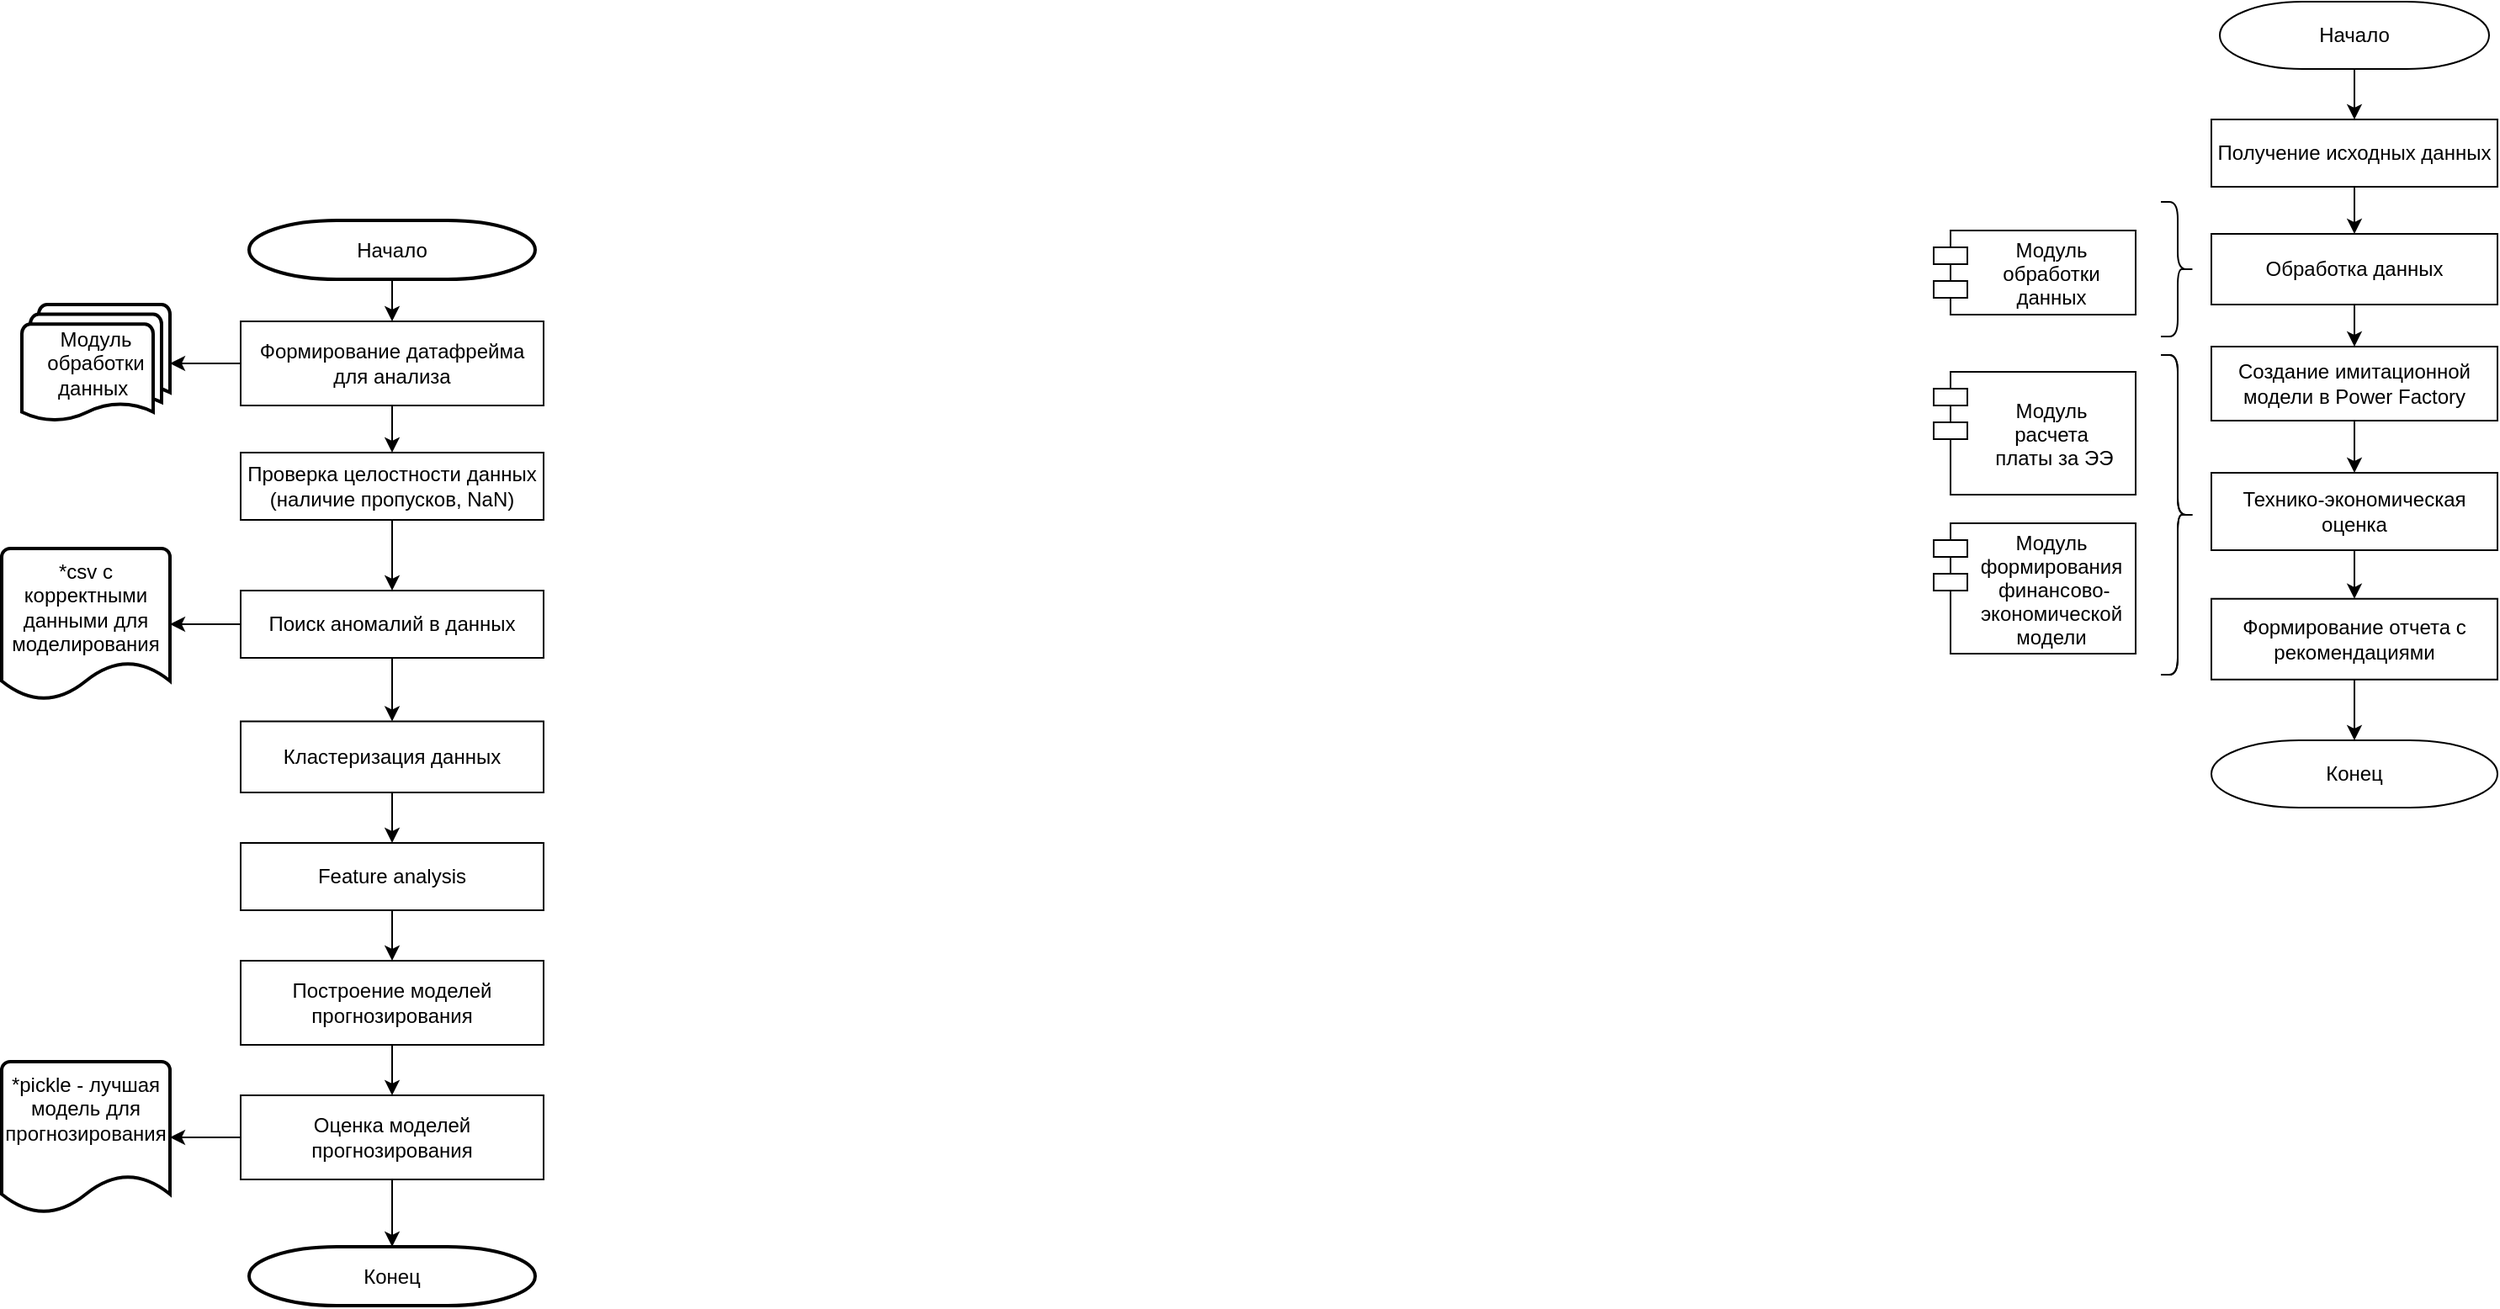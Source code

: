 <mxfile version="20.2.0" type="github" pages="2">
  <diagram id="bSEXWe7huGikY-fucAUu" name="Page-1">
    <mxGraphModel dx="903" dy="912" grid="1" gridSize="10" guides="1" tooltips="1" connect="1" arrows="1" fold="1" page="1" pageScale="1" pageWidth="827" pageHeight="1169" math="0" shadow="0">
      <root>
        <mxCell id="0" />
        <mxCell id="1" parent="0" />
        <mxCell id="b73eLgdvhU1wZWccT1lE-79" style="edgeStyle=orthogonalEdgeStyle;rounded=0;orthogonalLoop=1;jettySize=auto;html=1;entryX=0.5;entryY=0;entryDx=0;entryDy=0;" parent="1" source="CSsvvFtggRQ0JvxHW23I-3" target="CSsvvFtggRQ0JvxHW23I-4" edge="1">
          <mxGeometry relative="1" as="geometry" />
        </mxCell>
        <mxCell id="CSsvvFtggRQ0JvxHW23I-3" value="Проверка целостности данных (наличие пропусков, NaN)" style="rounded=0;whiteSpace=wrap;html=1;" parent="1" vertex="1">
          <mxGeometry x="969" y="288" width="180" height="40" as="geometry" />
        </mxCell>
        <mxCell id="b73eLgdvhU1wZWccT1lE-72" value="" style="edgeStyle=orthogonalEdgeStyle;rounded=0;orthogonalLoop=1;jettySize=auto;html=1;" parent="1" source="CSsvvFtggRQ0JvxHW23I-4" target="b73eLgdvhU1wZWccT1lE-8" edge="1">
          <mxGeometry relative="1" as="geometry" />
        </mxCell>
        <mxCell id="b73eLgdvhU1wZWccT1lE-80" style="edgeStyle=orthogonalEdgeStyle;rounded=0;orthogonalLoop=1;jettySize=auto;html=1;entryX=0.5;entryY=0;entryDx=0;entryDy=0;" parent="1" source="CSsvvFtggRQ0JvxHW23I-4" target="b73eLgdvhU1wZWccT1lE-4" edge="1">
          <mxGeometry relative="1" as="geometry" />
        </mxCell>
        <mxCell id="CSsvvFtggRQ0JvxHW23I-4" value="Поиск аномалий в данных" style="rounded=0;whiteSpace=wrap;html=1;" parent="1" vertex="1">
          <mxGeometry x="969" y="370" width="180" height="40" as="geometry" />
        </mxCell>
        <mxCell id="b73eLgdvhU1wZWccT1lE-3" value="Модуль обработки данных&amp;nbsp;" style="strokeWidth=2;html=1;shape=mxgraph.flowchart.multi-document;whiteSpace=wrap;" parent="1" vertex="1">
          <mxGeometry x="839" y="200" width="88" height="70" as="geometry" />
        </mxCell>
        <mxCell id="b73eLgdvhU1wZWccT1lE-82" style="edgeStyle=orthogonalEdgeStyle;rounded=0;orthogonalLoop=1;jettySize=auto;html=1;entryX=0.5;entryY=0;entryDx=0;entryDy=0;" parent="1" source="b73eLgdvhU1wZWccT1lE-4" target="b73eLgdvhU1wZWccT1lE-5" edge="1">
          <mxGeometry relative="1" as="geometry" />
        </mxCell>
        <mxCell id="b73eLgdvhU1wZWccT1lE-4" value="Кластеризация данных" style="rounded=0;whiteSpace=wrap;html=1;" parent="1" vertex="1">
          <mxGeometry x="969" y="447.75" width="180" height="42.25" as="geometry" />
        </mxCell>
        <mxCell id="b73eLgdvhU1wZWccT1lE-83" style="edgeStyle=orthogonalEdgeStyle;rounded=0;orthogonalLoop=1;jettySize=auto;html=1;entryX=0.5;entryY=0;entryDx=0;entryDy=0;" parent="1" source="b73eLgdvhU1wZWccT1lE-5" target="b73eLgdvhU1wZWccT1lE-6" edge="1">
          <mxGeometry relative="1" as="geometry" />
        </mxCell>
        <mxCell id="b73eLgdvhU1wZWccT1lE-5" value="Feature analysis" style="rounded=0;whiteSpace=wrap;html=1;" parent="1" vertex="1">
          <mxGeometry x="969" y="520" width="180" height="40" as="geometry" />
        </mxCell>
        <mxCell id="b73eLgdvhU1wZWccT1lE-84" style="edgeStyle=orthogonalEdgeStyle;rounded=0;orthogonalLoop=1;jettySize=auto;html=1;entryX=0.5;entryY=0;entryDx=0;entryDy=0;" parent="1" source="b73eLgdvhU1wZWccT1lE-6" target="b73eLgdvhU1wZWccT1lE-7" edge="1">
          <mxGeometry relative="1" as="geometry" />
        </mxCell>
        <mxCell id="b73eLgdvhU1wZWccT1lE-6" value="Построение моделей прогнозирования" style="rounded=0;whiteSpace=wrap;html=1;" parent="1" vertex="1">
          <mxGeometry x="969" y="590" width="180" height="50" as="geometry" />
        </mxCell>
        <mxCell id="b73eLgdvhU1wZWccT1lE-73" value="" style="edgeStyle=orthogonalEdgeStyle;rounded=0;orthogonalLoop=1;jettySize=auto;html=1;" parent="1" source="b73eLgdvhU1wZWccT1lE-7" target="b73eLgdvhU1wZWccT1lE-9" edge="1">
          <mxGeometry relative="1" as="geometry" />
        </mxCell>
        <mxCell id="b73eLgdvhU1wZWccT1lE-85" style="edgeStyle=orthogonalEdgeStyle;rounded=0;orthogonalLoop=1;jettySize=auto;html=1;entryX=0.5;entryY=0;entryDx=0;entryDy=0;entryPerimeter=0;" parent="1" source="b73eLgdvhU1wZWccT1lE-7" target="b73eLgdvhU1wZWccT1lE-10" edge="1">
          <mxGeometry relative="1" as="geometry" />
        </mxCell>
        <mxCell id="b73eLgdvhU1wZWccT1lE-7" value="Оценка моделей прогнозирования" style="rounded=0;whiteSpace=wrap;html=1;" parent="1" vertex="1">
          <mxGeometry x="969" y="670" width="180" height="50" as="geometry" />
        </mxCell>
        <mxCell id="b73eLgdvhU1wZWccT1lE-8" value="*csv с корректными данными для моделирования" style="strokeWidth=2;html=1;shape=mxgraph.flowchart.document2;whiteSpace=wrap;size=0.25;verticalAlign=top;" parent="1" vertex="1">
          <mxGeometry x="827" y="345" width="100" height="90" as="geometry" />
        </mxCell>
        <mxCell id="b73eLgdvhU1wZWccT1lE-9" value="*pickle - лучшая модель для прогнозирования" style="strokeWidth=2;html=1;shape=mxgraph.flowchart.document2;whiteSpace=wrap;size=0.25;verticalAlign=top;" parent="1" vertex="1">
          <mxGeometry x="827" y="650" width="100" height="90" as="geometry" />
        </mxCell>
        <mxCell id="b73eLgdvhU1wZWccT1lE-10" value="Конец" style="strokeWidth=2;html=1;shape=mxgraph.flowchart.terminator;whiteSpace=wrap;" parent="1" vertex="1">
          <mxGeometry x="974" y="760" width="170" height="35" as="geometry" />
        </mxCell>
        <mxCell id="b73eLgdvhU1wZWccT1lE-12" value="Обработка данных" style="rounded=0;whiteSpace=wrap;html=1;" parent="1" vertex="1">
          <mxGeometry x="2140" y="158" width="170" height="42" as="geometry" />
        </mxCell>
        <mxCell id="b73eLgdvhU1wZWccT1lE-14" value="Модуль &#xa;обработки &#xa;данных" style="shape=module;align=left;spacingLeft=20;align=center;verticalAlign=middle;" parent="1" vertex="1">
          <mxGeometry x="1975" y="156" width="120" height="50" as="geometry" />
        </mxCell>
        <mxCell id="b73eLgdvhU1wZWccT1lE-24" style="edgeStyle=orthogonalEdgeStyle;rounded=0;orthogonalLoop=1;jettySize=auto;html=1;entryX=0.5;entryY=0;entryDx=0;entryDy=0;" parent="1" source="b73eLgdvhU1wZWccT1lE-16" target="b73eLgdvhU1wZWccT1lE-17" edge="1">
          <mxGeometry relative="1" as="geometry" />
        </mxCell>
        <mxCell id="b73eLgdvhU1wZWccT1lE-16" value="Создание имитационной модели в Power Factory" style="rounded=0;whiteSpace=wrap;html=1;" parent="1" vertex="1">
          <mxGeometry x="2140" y="225" width="170" height="44" as="geometry" />
        </mxCell>
        <mxCell id="b73eLgdvhU1wZWccT1lE-25" value="" style="edgeStyle=orthogonalEdgeStyle;rounded=0;orthogonalLoop=1;jettySize=auto;html=1;" parent="1" source="b73eLgdvhU1wZWccT1lE-17" target="b73eLgdvhU1wZWccT1lE-18" edge="1">
          <mxGeometry relative="1" as="geometry" />
        </mxCell>
        <mxCell id="b73eLgdvhU1wZWccT1lE-17" value="Технико-экономическая оценка" style="rounded=0;whiteSpace=wrap;html=1;" parent="1" vertex="1">
          <mxGeometry x="2140" y="300" width="170" height="46" as="geometry" />
        </mxCell>
        <mxCell id="b73eLgdvhU1wZWccT1lE-26" value="" style="edgeStyle=orthogonalEdgeStyle;rounded=0;orthogonalLoop=1;jettySize=auto;html=1;" parent="1" source="b73eLgdvhU1wZWccT1lE-18" target="b73eLgdvhU1wZWccT1lE-19" edge="1">
          <mxGeometry relative="1" as="geometry" />
        </mxCell>
        <mxCell id="b73eLgdvhU1wZWccT1lE-18" value="Формирование отчета с рекомендациями" style="rounded=0;whiteSpace=wrap;html=1;" parent="1" vertex="1">
          <mxGeometry x="2140" y="374.88" width="170" height="48" as="geometry" />
        </mxCell>
        <mxCell id="b73eLgdvhU1wZWccT1lE-19" value="Конец" style="strokeWidth=1;html=1;shape=mxgraph.flowchart.terminator;whiteSpace=wrap;" parent="1" vertex="1">
          <mxGeometry x="2140" y="459" width="170" height="40" as="geometry" />
        </mxCell>
        <mxCell id="b73eLgdvhU1wZWccT1lE-22" style="edgeStyle=orthogonalEdgeStyle;rounded=0;orthogonalLoop=1;jettySize=auto;html=1;entryX=0.5;entryY=0;entryDx=0;entryDy=0;" parent="1" source="b73eLgdvhU1wZWccT1lE-20" target="b73eLgdvhU1wZWccT1lE-86" edge="1">
          <mxGeometry relative="1" as="geometry" />
        </mxCell>
        <mxCell id="b73eLgdvhU1wZWccT1lE-20" value="Начало" style="strokeWidth=1;html=1;shape=mxgraph.flowchart.terminator;whiteSpace=wrap;" parent="1" vertex="1">
          <mxGeometry x="2145" y="20" width="160" height="40" as="geometry" />
        </mxCell>
        <mxCell id="b73eLgdvhU1wZWccT1lE-27" value="Модуль &#xa;расчета&#xa; платы за ЭЭ" style="shape=module;align=left;spacingLeft=20;align=center;verticalAlign=middle;" parent="1" vertex="1">
          <mxGeometry x="1975" y="240" width="120" height="73" as="geometry" />
        </mxCell>
        <mxCell id="b73eLgdvhU1wZWccT1lE-29" value="Модуль &#xa;формирования&#xa; финансово-&#xa;экономической &#xa;модели" style="shape=module;align=left;spacingLeft=20;align=center;verticalAlign=middle;" parent="1" vertex="1">
          <mxGeometry x="1975" y="330" width="120" height="77.5" as="geometry" />
        </mxCell>
        <mxCell id="b73eLgdvhU1wZWccT1lE-31" value="" style="shape=curlyBracket;whiteSpace=wrap;html=1;rounded=1;flipH=1;strokeWidth=1;" parent="1" vertex="1">
          <mxGeometry x="2110" y="230" width="20" height="190" as="geometry" />
        </mxCell>
        <mxCell id="b73eLgdvhU1wZWccT1lE-32" value="" style="shape=curlyBracket;whiteSpace=wrap;html=1;rounded=1;flipH=1;strokeWidth=1;" parent="1" vertex="1">
          <mxGeometry x="2110" y="230" width="20" height="190" as="geometry" />
        </mxCell>
        <mxCell id="b73eLgdvhU1wZWccT1lE-33" value="Модуль &#xa;расчета&#xa; платы за ЭЭ" style="shape=module;align=left;spacingLeft=20;align=center;verticalAlign=middle;" parent="1" vertex="1">
          <mxGeometry x="1975" y="240" width="120" height="73" as="geometry" />
        </mxCell>
        <mxCell id="b73eLgdvhU1wZWccT1lE-34" value="Модуль &#xa;формирования&#xa; финансово-&#xa;экономической &#xa;модели" style="shape=module;align=left;spacingLeft=20;align=center;verticalAlign=middle;" parent="1" vertex="1">
          <mxGeometry x="1975" y="330" width="120" height="77.5" as="geometry" />
        </mxCell>
        <mxCell id="b73eLgdvhU1wZWccT1lE-35" value="Модуль &#xa;расчета&#xa; платы за ЭЭ" style="shape=module;align=left;spacingLeft=20;align=center;verticalAlign=middle;" parent="1" vertex="1">
          <mxGeometry x="1975" y="240" width="120" height="73" as="geometry" />
        </mxCell>
        <mxCell id="b73eLgdvhU1wZWccT1lE-36" value="" style="shape=curlyBracket;whiteSpace=wrap;html=1;rounded=1;flipH=1;strokeWidth=1;" parent="1" vertex="1">
          <mxGeometry x="2110" y="139" width="20" height="80" as="geometry" />
        </mxCell>
        <mxCell id="b73eLgdvhU1wZWccT1lE-71" value="" style="edgeStyle=orthogonalEdgeStyle;rounded=0;orthogonalLoop=1;jettySize=auto;html=1;" parent="1" source="b73eLgdvhU1wZWccT1lE-65" target="b73eLgdvhU1wZWccT1lE-3" edge="1">
          <mxGeometry relative="1" as="geometry" />
        </mxCell>
        <mxCell id="b73eLgdvhU1wZWccT1lE-77" style="edgeStyle=orthogonalEdgeStyle;rounded=0;orthogonalLoop=1;jettySize=auto;html=1;entryX=0.5;entryY=0;entryDx=0;entryDy=0;" parent="1" source="b73eLgdvhU1wZWccT1lE-65" target="CSsvvFtggRQ0JvxHW23I-3" edge="1">
          <mxGeometry relative="1" as="geometry" />
        </mxCell>
        <mxCell id="b73eLgdvhU1wZWccT1lE-65" value="Формирование датафрейма для анализа" style="rounded=0;whiteSpace=wrap;html=1;" parent="1" vertex="1">
          <mxGeometry x="969" y="210" width="180" height="50" as="geometry" />
        </mxCell>
        <mxCell id="b73eLgdvhU1wZWccT1lE-74" value="" style="edgeStyle=orthogonalEdgeStyle;rounded=0;orthogonalLoop=1;jettySize=auto;html=1;" parent="1" source="b73eLgdvhU1wZWccT1lE-70" target="b73eLgdvhU1wZWccT1lE-65" edge="1">
          <mxGeometry relative="1" as="geometry" />
        </mxCell>
        <mxCell id="b73eLgdvhU1wZWccT1lE-70" value="Начало" style="strokeWidth=2;html=1;shape=mxgraph.flowchart.terminator;whiteSpace=wrap;" parent="1" vertex="1">
          <mxGeometry x="974" y="150" width="170" height="35" as="geometry" />
        </mxCell>
        <mxCell id="b73eLgdvhU1wZWccT1lE-87" value="" style="edgeStyle=orthogonalEdgeStyle;rounded=0;orthogonalLoop=1;jettySize=auto;html=1;exitX=0.5;exitY=1;exitDx=0;exitDy=0;" parent="1" source="b73eLgdvhU1wZWccT1lE-12" target="b73eLgdvhU1wZWccT1lE-16" edge="1">
          <mxGeometry relative="1" as="geometry">
            <mxPoint x="2200" y="220" as="sourcePoint" />
          </mxGeometry>
        </mxCell>
        <mxCell id="b73eLgdvhU1wZWccT1lE-89" style="edgeStyle=orthogonalEdgeStyle;rounded=0;orthogonalLoop=1;jettySize=auto;html=1;entryX=0.5;entryY=0;entryDx=0;entryDy=0;" parent="1" source="b73eLgdvhU1wZWccT1lE-86" target="b73eLgdvhU1wZWccT1lE-12" edge="1">
          <mxGeometry relative="1" as="geometry" />
        </mxCell>
        <mxCell id="b73eLgdvhU1wZWccT1lE-86" value="Получение исходных данных" style="rounded=0;whiteSpace=wrap;html=1;" parent="1" vertex="1">
          <mxGeometry x="2140" y="90" width="170" height="40" as="geometry" />
        </mxCell>
      </root>
    </mxGraphModel>
  </diagram>
  <diagram id="oIBtntd2S3jkKAt8ycod" name="Page-2">
    <mxGraphModel dx="-5" dy="781" grid="1" gridSize="10" guides="1" tooltips="1" connect="1" arrows="1" fold="1" page="1" pageScale="1" pageWidth="827" pageHeight="1169" math="0" shadow="0">
      <root>
        <mxCell id="0" />
        <mxCell id="1" parent="0" />
        <mxCell id="Olc4277rgILTrr1lNCX6-3" style="edgeStyle=orthogonalEdgeStyle;rounded=0;orthogonalLoop=1;jettySize=auto;html=1;entryX=0.5;entryY=0;entryDx=0;entryDy=0;" edge="1" parent="1" source="Olc4277rgILTrr1lNCX6-4" target="Olc4277rgILTrr1lNCX6-6">
          <mxGeometry relative="1" as="geometry" />
        </mxCell>
        <mxCell id="Olc4277rgILTrr1lNCX6-4" value="Создание имитационной модели в PowerFactory" style="rounded=0;whiteSpace=wrap;html=1;" vertex="1" parent="1">
          <mxGeometry x="2140" y="240" width="170" height="44" as="geometry" />
        </mxCell>
        <mxCell id="Olc4277rgILTrr1lNCX6-5" value="" style="edgeStyle=orthogonalEdgeStyle;rounded=0;orthogonalLoop=1;jettySize=auto;html=1;" edge="1" parent="1" source="Olc4277rgILTrr1lNCX6-6" target="Olc4277rgILTrr1lNCX6-8">
          <mxGeometry relative="1" as="geometry" />
        </mxCell>
        <mxCell id="Olc4277rgILTrr1lNCX6-6" value="Технико-экономическая оценка" style="rounded=0;whiteSpace=wrap;html=1;" vertex="1" parent="1">
          <mxGeometry x="2140" y="312" width="170" height="46" as="geometry" />
        </mxCell>
        <mxCell id="Olc4277rgILTrr1lNCX6-7" value="" style="edgeStyle=orthogonalEdgeStyle;rounded=0;orthogonalLoop=1;jettySize=auto;html=1;" edge="1" parent="1" source="Olc4277rgILTrr1lNCX6-8" target="Olc4277rgILTrr1lNCX6-9">
          <mxGeometry relative="1" as="geometry" />
        </mxCell>
        <mxCell id="Olc4277rgILTrr1lNCX6-8" value="Формирование отчета с рекомендациями" style="rounded=0;whiteSpace=wrap;html=1;" vertex="1" parent="1">
          <mxGeometry x="2140" y="385" width="170" height="48" as="geometry" />
        </mxCell>
        <mxCell id="Olc4277rgILTrr1lNCX6-9" value="Конец" style="strokeWidth=1;html=1;shape=mxgraph.flowchart.terminator;whiteSpace=wrap;" vertex="1" parent="1">
          <mxGeometry x="2140" y="463" width="170" height="40" as="geometry" />
        </mxCell>
        <mxCell id="Olc4277rgILTrr1lNCX6-10" style="edgeStyle=orthogonalEdgeStyle;rounded=0;orthogonalLoop=1;jettySize=auto;html=1;entryX=0.5;entryY=0;entryDx=0;entryDy=0;" edge="1" parent="1" source="Olc4277rgILTrr1lNCX6-11" target="Olc4277rgILTrr1lNCX6-22">
          <mxGeometry relative="1" as="geometry" />
        </mxCell>
        <mxCell id="Olc4277rgILTrr1lNCX6-11" value="Начало" style="strokeWidth=1;html=1;shape=mxgraph.flowchart.terminator;whiteSpace=wrap;" vertex="1" parent="1">
          <mxGeometry x="2145" y="20" width="160" height="40" as="geometry" />
        </mxCell>
        <mxCell id="Olc4277rgILTrr1lNCX6-21" style="edgeStyle=orthogonalEdgeStyle;rounded=0;orthogonalLoop=1;jettySize=auto;html=1;entryX=0.5;entryY=0;entryDx=0;entryDy=0;" edge="1" parent="1" source="Olc4277rgILTrr1lNCX6-22" target="3ND-Hlq3oIswQlKZ61ZW-1">
          <mxGeometry relative="1" as="geometry">
            <mxPoint x="2225" y="170" as="targetPoint" />
          </mxGeometry>
        </mxCell>
        <mxCell id="Olc4277rgILTrr1lNCX6-22" value="Получение и обработка данных" style="rounded=0;whiteSpace=wrap;html=1;" vertex="1" parent="1">
          <mxGeometry x="2140" y="94" width="170" height="40" as="geometry" />
        </mxCell>
        <mxCell id="3ND-Hlq3oIswQlKZ61ZW-5" style="edgeStyle=orthogonalEdgeStyle;rounded=0;orthogonalLoop=1;jettySize=auto;html=1;entryX=0.5;entryY=0;entryDx=0;entryDy=0;endArrow=classic;endFill=1;" edge="1" parent="1" source="3ND-Hlq3oIswQlKZ61ZW-1" target="Olc4277rgILTrr1lNCX6-4">
          <mxGeometry relative="1" as="geometry" />
        </mxCell>
        <mxCell id="3ND-Hlq3oIswQlKZ61ZW-1" value="Выбор генерирующего оборудования" style="rounded=0;whiteSpace=wrap;html=1;" vertex="1" parent="1">
          <mxGeometry x="2140" y="167" width="170" height="42" as="geometry" />
        </mxCell>
      </root>
    </mxGraphModel>
  </diagram>
</mxfile>
